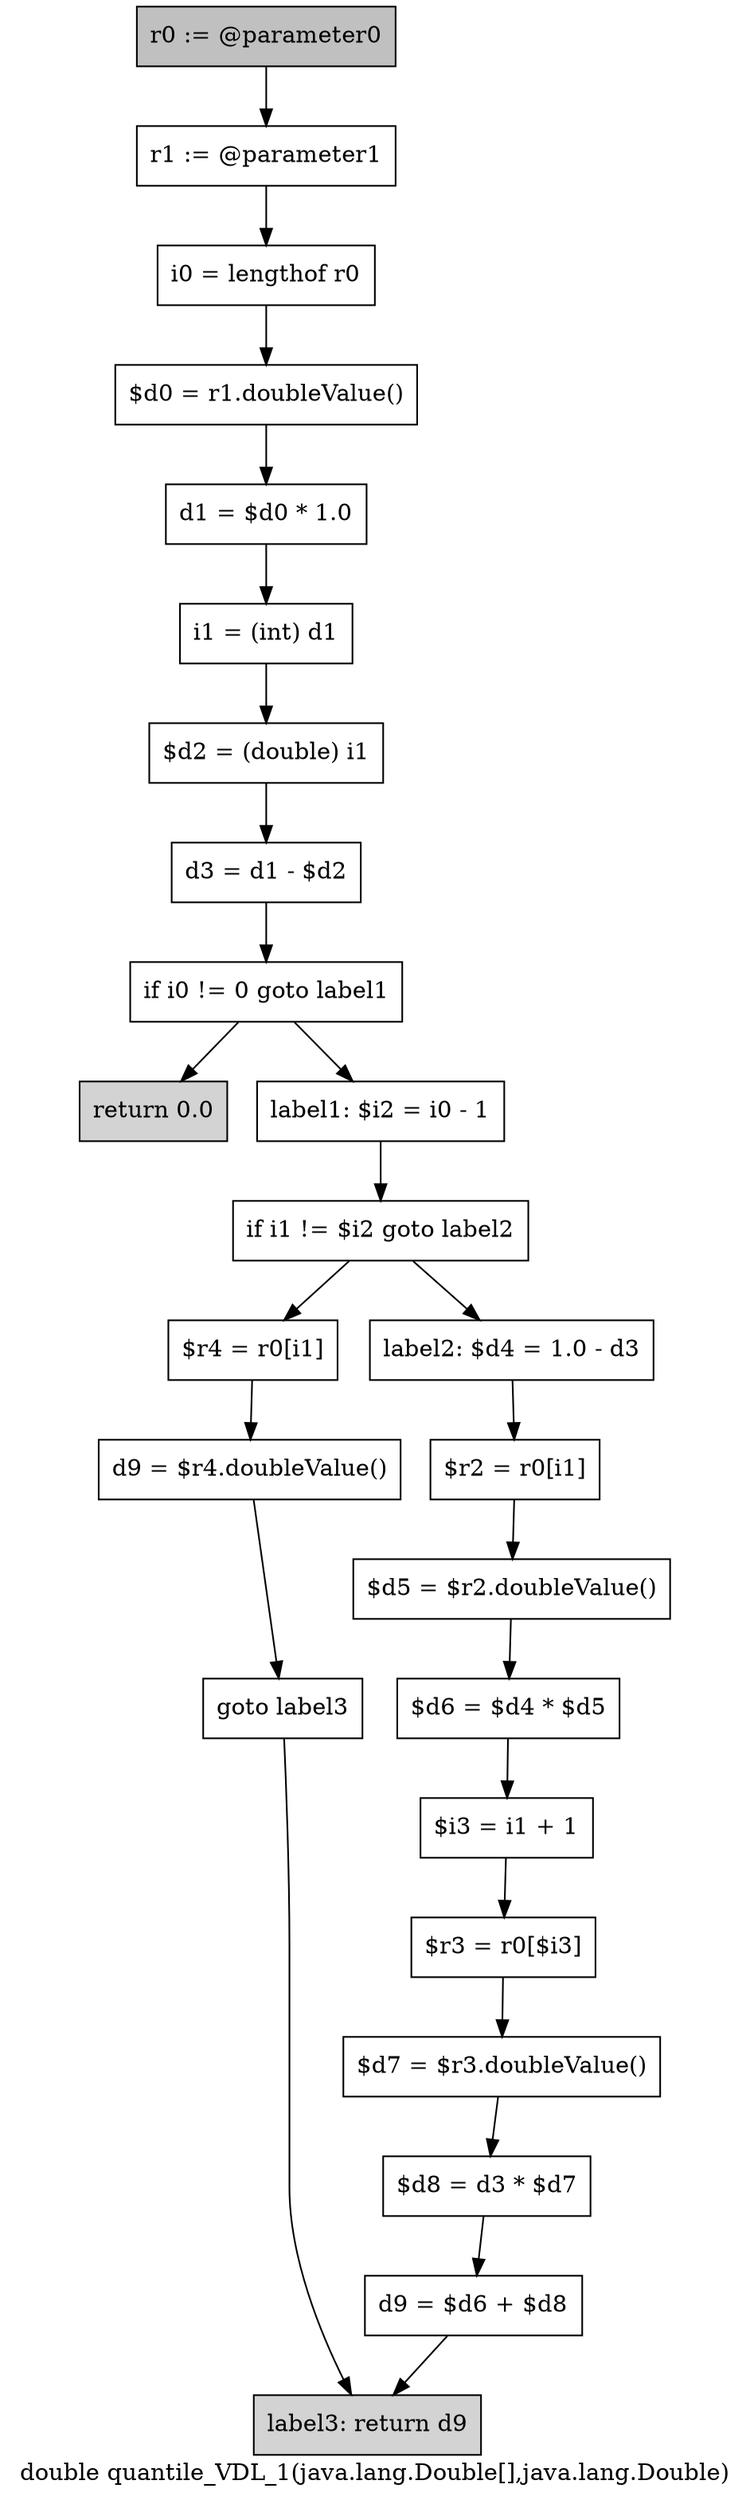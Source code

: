 digraph "double quantile_VDL_1(java.lang.Double[],java.lang.Double)" {
    label="double quantile_VDL_1(java.lang.Double[],java.lang.Double)";
    node [shape=box];
    "0" [style=filled,fillcolor=gray,label="r0 := @parameter0",];
    "1" [label="r1 := @parameter1",];
    "0"->"1";
    "2" [label="i0 = lengthof r0",];
    "1"->"2";
    "3" [label="$d0 = r1.doubleValue()",];
    "2"->"3";
    "4" [label="d1 = $d0 * 1.0",];
    "3"->"4";
    "5" [label="i1 = (int) d1",];
    "4"->"5";
    "6" [label="$d2 = (double) i1",];
    "5"->"6";
    "7" [label="d3 = d1 - $d2",];
    "6"->"7";
    "8" [label="if i0 != 0 goto label1",];
    "7"->"8";
    "9" [style=filled,fillcolor=lightgray,label="return 0.0",];
    "8"->"9";
    "10" [label="label1: $i2 = i0 - 1",];
    "8"->"10";
    "11" [label="if i1 != $i2 goto label2",];
    "10"->"11";
    "12" [label="$r4 = r0[i1]",];
    "11"->"12";
    "15" [label="label2: $d4 = 1.0 - d3",];
    "11"->"15";
    "13" [label="d9 = $r4.doubleValue()",];
    "12"->"13";
    "14" [label="goto label3",];
    "13"->"14";
    "24" [style=filled,fillcolor=lightgray,label="label3: return d9",];
    "14"->"24";
    "16" [label="$r2 = r0[i1]",];
    "15"->"16";
    "17" [label="$d5 = $r2.doubleValue()",];
    "16"->"17";
    "18" [label="$d6 = $d4 * $d5",];
    "17"->"18";
    "19" [label="$i3 = i1 + 1",];
    "18"->"19";
    "20" [label="$r3 = r0[$i3]",];
    "19"->"20";
    "21" [label="$d7 = $r3.doubleValue()",];
    "20"->"21";
    "22" [label="$d8 = d3 * $d7",];
    "21"->"22";
    "23" [label="d9 = $d6 + $d8",];
    "22"->"23";
    "23"->"24";
}
